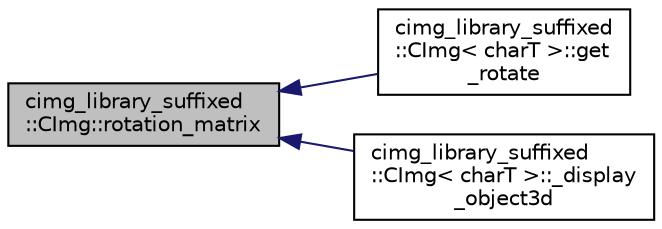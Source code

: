 digraph "cimg_library_suffixed::CImg::rotation_matrix"
{
  edge [fontname="Helvetica",fontsize="10",labelfontname="Helvetica",labelfontsize="10"];
  node [fontname="Helvetica",fontsize="10",shape=record];
  rankdir="LR";
  Node2989 [label="cimg_library_suffixed\l::CImg::rotation_matrix",height=0.2,width=0.4,color="black", fillcolor="grey75", style="filled", fontcolor="black"];
  Node2989 -> Node2990 [dir="back",color="midnightblue",fontsize="10",style="solid",fontname="Helvetica"];
  Node2990 [label="cimg_library_suffixed\l::CImg\< charT \>::get\l_rotate",height=0.2,width=0.4,color="black", fillcolor="white", style="filled",URL="$structcimg__library__suffixed_1_1_c_img.html#a9c878d2a6b1bb2d23b3875a64801c9c3",tooltip="Rotate volumetric image with arbitrary angle and axis . "];
  Node2989 -> Node2991 [dir="back",color="midnightblue",fontsize="10",style="solid",fontname="Helvetica"];
  Node2991 [label="cimg_library_suffixed\l::CImg\< charT \>::_display\l_object3d",height=0.2,width=0.4,color="black", fillcolor="white", style="filled",URL="$structcimg__library__suffixed_1_1_c_img.html#a8b40db5a9818c3f961a90840b271de6c"];
}
